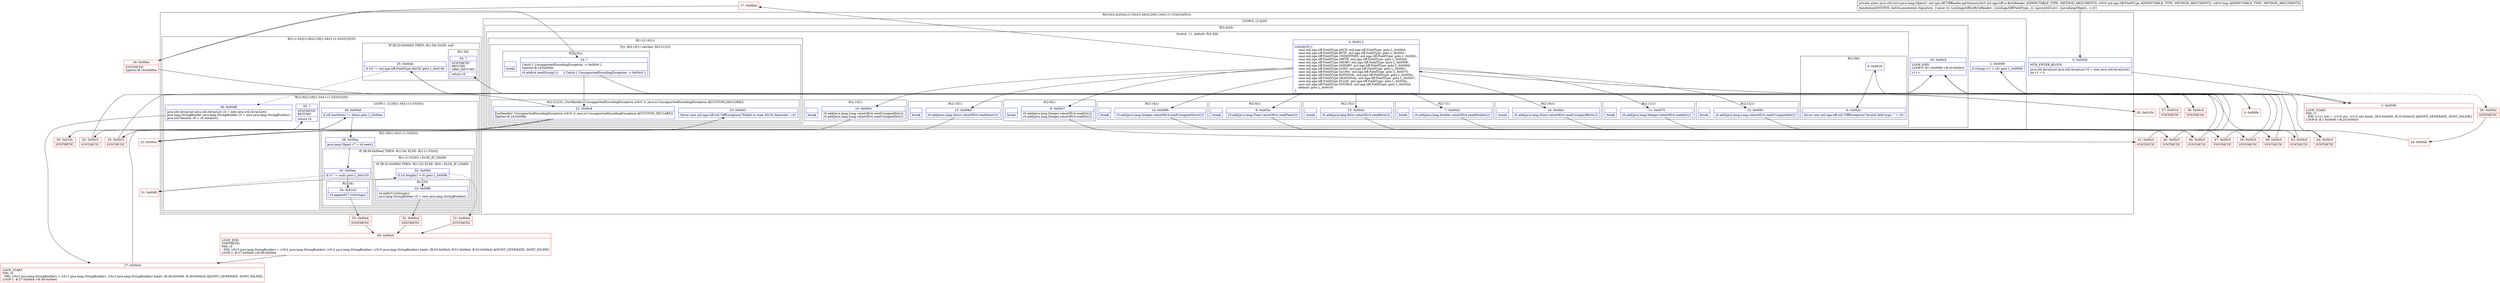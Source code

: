 digraph "CFG formil.nga.tiff.TiffReader.getValues(Lmil\/nga\/tiff\/io\/ByteReader;Lmil\/nga\/tiff\/FieldType;J)Ljava\/util\/List;" {
subgraph cluster_Region_1264493593 {
label = "R(3:0|(2:4|20)|(2:(1:54)|(3:26|(2:29|(1:34)(1:(1:33)(0)))|55)))";
node [shape=record,color=blue];
Node_0 [shape=record,label="{0\:\ 0x0000|MTH_ENTER_BLOCK\l|java.util.ArrayList java.util.ArrayList r0 = new java.util.ArrayList()\lint r1 = 0\l}"];
subgraph cluster_LoopRegion_742330482 {
label = "LOOP:0: (2:4|20)";
node [shape=record,color=blue];
Node_2 [shape=record,label="{2\:\ 0x0009|if (((long) r1) \< r6) goto L_0x000b\l}"];
subgraph cluster_Region_1737046038 {
label = "R(2:4|20)";
node [shape=record,color=blue];
subgraph cluster_SwitchRegion_717870929 {
label = "Switch: 11, default: R(2:5|6)";
node [shape=record,color=blue];
Node_4 [shape=record,label="{4\:\ 0x0013|switch(r5) \{\l    case mil.nga.tiff.FieldType.ASCII :mil.nga.tiff.FieldType: goto L_0x00bd;\l    case mil.nga.tiff.FieldType.BYTE :mil.nga.tiff.FieldType: goto L_0x00b1;\l    case mil.nga.tiff.FieldType.UNDEFINED :mil.nga.tiff.FieldType: goto L_0x00b1;\l    case mil.nga.tiff.FieldType.SBYTE :mil.nga.tiff.FieldType: goto L_0x00a5;\l    case mil.nga.tiff.FieldType.SHORT :mil.nga.tiff.FieldType: goto L_0x0099;\l    case mil.nga.tiff.FieldType.SSHORT :mil.nga.tiff.FieldType: goto L_0x008d;\l    case mil.nga.tiff.FieldType.LONG :mil.nga.tiff.FieldType: goto L_0x0081;\l    case mil.nga.tiff.FieldType.SLONG :mil.nga.tiff.FieldType: goto L_0x0075;\l    case mil.nga.tiff.FieldType.RATIONAL :mil.nga.tiff.FieldType: goto L_0x005e;\l    case mil.nga.tiff.FieldType.SRATIONAL :mil.nga.tiff.FieldType: goto L_0x0047;\l    case mil.nga.tiff.FieldType.FLOAT :mil.nga.tiff.FieldType: goto L_0x003a;\l    case mil.nga.tiff.FieldType.DOUBLE :mil.nga.tiff.FieldType: goto L_0x002d;\l    default: goto L_0x0016;\l\}\l}"];
subgraph cluster_Region_1809685727 {
label = "R(1:(2:19|1))";
node [shape=record,color=blue];
subgraph cluster_TryCatchRegion_952380253 {
label = "Try: R(2:19|1) catches: R(2:21|23)";
node [shape=record,color=blue];
subgraph cluster_Region_1923962036 {
label = "R(2:19|1)";
node [shape=record,color=blue];
Node_19 [shape=record,label="{19\:\ ?|Catch:\{ UnsupportedEncodingException \-\> 0x00c9 \}\lSplitter:B:18:0x00be\l|r0.add(r4.readString(1))     \/\/ Catch:\{ UnsupportedEncodingException \-\> 0x00c9 \}\l}"];
Node_InsnContainer_1791063346 [shape=record,label="{|break\l}"];
}
subgraph cluster_Region_240534628 {
label = "R(2:21|23) | ExcHandler: UnsupportedEncodingException (r4v5 'e' java.io.UnsupportedEncodingException A[CUSTOM_DECLARE])\l";
node [shape=record,color=blue];
Node_21 [shape=record,label="{21\:\ 0x00c9|ExcHandler: UnsupportedEncodingException (r4v5 'e' java.io.UnsupportedEncodingException A[CUSTOM_DECLARE])\lSplitter:B:18:0x00be\l}"];
Node_23 [shape=record,label="{23\:\ 0x00d1|throw new mil.nga.tiff.util.TiffException(\"Failed to read ASCII character\", r4)\l}"];
}
}
}
subgraph cluster_Region_1587942399 {
label = "R(2:16|1)";
node [shape=record,color=blue];
Node_16 [shape=record,label="{16\:\ 0x00b1|r0.add(java.lang.Short.valueOf(r4.readUnsignedByte()))\l}"];
Node_InsnContainer_157948437 [shape=record,label="{|break\l}"];
}
subgraph cluster_Region_1422200604 {
label = "R(2:15|1)";
node [shape=record,color=blue];
Node_15 [shape=record,label="{15\:\ 0x00a5|r0.add(java.lang.Byte.valueOf(r4.readByte()))\l}"];
Node_InsnContainer_283985574 [shape=record,label="{|break\l}"];
}
subgraph cluster_Region_1778718705 {
label = "R(2:14|1)";
node [shape=record,color=blue];
Node_14 [shape=record,label="{14\:\ 0x0099|r0.add(java.lang.Integer.valueOf(r4.readUnsignedShort()))\l}"];
Node_InsnContainer_1902430572 [shape=record,label="{|break\l}"];
}
subgraph cluster_Region_1922430705 {
label = "R(2:13|1)";
node [shape=record,color=blue];
Node_13 [shape=record,label="{13\:\ 0x008d|r0.add(java.lang.Short.valueOf(r4.readShort()))\l}"];
Node_InsnContainer_1303234112 [shape=record,label="{|break\l}"];
}
subgraph cluster_Region_482486967 {
label = "R(2:12|1)";
node [shape=record,color=blue];
Node_12 [shape=record,label="{12\:\ 0x0081|r0.add(java.lang.Long.valueOf(r4.readUnsignedInt()))\l}"];
Node_InsnContainer_340707154 [shape=record,label="{|break\l}"];
}
subgraph cluster_Region_1610841052 {
label = "R(2:11|1)";
node [shape=record,color=blue];
Node_11 [shape=record,label="{11\:\ 0x0075|r0.add(java.lang.Integer.valueOf(r4.readInt()))\l}"];
Node_InsnContainer_1860987659 [shape=record,label="{|break\l}"];
}
subgraph cluster_Region_578507442 {
label = "R(2:10|1)";
node [shape=record,color=blue];
Node_10 [shape=record,label="{10\:\ 0x005e|r0.add(java.lang.Long.valueOf(r4.readUnsignedInt()))\lr0.add(java.lang.Long.valueOf(r4.readUnsignedInt()))\l}"];
Node_InsnContainer_957669395 [shape=record,label="{|break\l}"];
}
subgraph cluster_Region_2139363954 {
label = "R(2:9|1)";
node [shape=record,color=blue];
Node_9 [shape=record,label="{9\:\ 0x0047|r0.add(java.lang.Integer.valueOf(r4.readInt()))\lr0.add(java.lang.Integer.valueOf(r4.readInt()))\l}"];
Node_InsnContainer_447262391 [shape=record,label="{|break\l}"];
}
subgraph cluster_Region_1914572967 {
label = "R(2:8|1)";
node [shape=record,color=blue];
Node_8 [shape=record,label="{8\:\ 0x003a|r0.add(java.lang.Float.valueOf(r4.readFloat()))\l}"];
Node_InsnContainer_2025758439 [shape=record,label="{|break\l}"];
}
subgraph cluster_Region_163076259 {
label = "R(2:7|1)";
node [shape=record,color=blue];
Node_7 [shape=record,label="{7\:\ 0x002d|r0.add(java.lang.Double.valueOf(r4.readDouble()))\l}"];
Node_InsnContainer_1963394760 [shape=record,label="{|break\l}"];
}
subgraph cluster_Region_1796043779 {
label = "R(2:5|6)";
node [shape=record,color=blue];
Node_5 [shape=record,label="{5\:\ 0x0016}"];
Node_6 [shape=record,label="{6\:\ 0x002c|throw new mil.nga.tiff.util.TiffException(\"Invalid field type: \" + r5)\l}"];
}
}
Node_20 [shape=record,label="{20\:\ 0x00c5|LOOP_END\lLOOP:0: B:1:0x0006\-\>B:20:0x00c5\l|r1++\l}"];
}
}
subgraph cluster_Region_873439939 {
label = "R(2:(1:54)|(3:26|(2:29|(1:34)(1:(1:33)(0)))|55))";
node [shape=record,color=blue];
subgraph cluster_IfRegion_944392963 {
label = "IF [B:25:0x00d4] THEN: R(1:54) ELSE: null";
node [shape=record,color=blue];
Node_25 [shape=record,label="{25\:\ 0x00d4|if (r5 != mil.nga.tiff.FieldType.ASCII) goto L_0x010b\l}"];
subgraph cluster_Region_1898870244 {
label = "R(1:54)";
node [shape=record,color=blue];
Node_54 [shape=record,label="{54\:\ ?|SYNTHETIC\lRETURN\lORIG_RETURN\l|return r0\l}"];
}
}
subgraph cluster_Region_774284857 {
label = "R(3:26|(2:29|(1:34)(1:(1:33)(0)))|55)";
node [shape=record,color=blue];
Node_26 [shape=record,label="{26\:\ 0x00d6|java.util.ArrayList java.util.ArrayList r4 = new java.util.ArrayList()\ljava.lang.StringBuilder java.lang.StringBuilder r5 = new java.lang.StringBuilder()\ljava.util.Iterator r6 = r0.iterator()\l}"];
subgraph cluster_LoopRegion_1974877060 {
label = "LOOP:1: (2:29|(1:34)(1:(1:33)(0)))";
node [shape=record,color=blue];
Node_28 [shape=record,label="{28\:\ 0x00e8|if (r6.hasNext() != false) goto L_0x00ea\l}"];
subgraph cluster_Region_1973150813 {
label = "R(2:29|(1:34)(1:(1:33)(0)))";
node [shape=record,color=blue];
Node_29 [shape=record,label="{29\:\ 0x00ea|java.lang.Object r7 = r6.next()\l}"];
subgraph cluster_IfRegion_1019955607 {
label = "IF [B:30:0x00ee] THEN: R(1:34) ELSE: R(1:(1:33)(0))";
node [shape=record,color=blue];
Node_30 [shape=record,label="{30\:\ 0x00ee|if (r7 != null) goto L_0x0103\l}"];
subgraph cluster_Region_2114360736 {
label = "R(1:34)";
node [shape=record,color=blue];
Node_34 [shape=record,label="{34\:\ 0x0103|r5.append(r7.toString())\l}"];
}
subgraph cluster_Region_1454575454 {
label = "R(1:(1:33)(0)) | ELSE_IF_CHAIN\l";
node [shape=record,color=blue];
subgraph cluster_IfRegion_720283282 {
label = "IF [B:32:0x00f4] THEN: R(1:33) ELSE: R(0) | ELSE_IF_CHAIN\l";
node [shape=record,color=blue];
Node_32 [shape=record,label="{32\:\ 0x00f4|if (r5.length() \> 0) goto L_0x00f6\l}"];
subgraph cluster_Region_1695211606 {
label = "R(1:33)";
node [shape=record,color=blue];
Node_33 [shape=record,label="{33\:\ 0x00f6|r4.add(r5.toString())\ljava.lang.StringBuilder r5 = new java.lang.StringBuilder()\l}"];
}
subgraph cluster_Region_312308759 {
label = "R(0)";
node [shape=record,color=blue];
}
}
}
}
}
}
Node_55 [shape=record,label="{55\:\ ?|SYNTHETIC\lRETURN\l|return r4\l}"];
}
}
}
subgraph cluster_Region_240534628 {
label = "R(2:21|23) | ExcHandler: UnsupportedEncodingException (r4v5 'e' java.io.UnsupportedEncodingException A[CUSTOM_DECLARE])\l";
node [shape=record,color=blue];
Node_21 [shape=record,label="{21\:\ 0x00c9|ExcHandler: UnsupportedEncodingException (r4v5 'e' java.io.UnsupportedEncodingException A[CUSTOM_DECLARE])\lSplitter:B:18:0x00be\l}"];
Node_23 [shape=record,label="{23\:\ 0x00d1|throw new mil.nga.tiff.util.TiffException(\"Failed to read ASCII character\", r4)\l}"];
}
Node_1 [shape=record,color=red,label="{1\:\ 0x0006|LOOP_START\lPHI: r1 \l  PHI: (r1v1 int) = (r1v0 int), (r1v2 int) binds: [B:0:0x0000, B:20:0x00c5] A[DONT_GENERATE, DONT_INLINE]\lLOOP:0: B:1:0x0006\-\>B:20:0x00c5\l}"];
Node_3 [shape=record,color=red,label="{3\:\ 0x000b}"];
Node_17 [shape=record,color=red,label="{17\:\ 0x00bd}"];
Node_18 [shape=record,color=red,label="{18\:\ 0x00be|SYNTHETIC\lSplitter:B:18:0x00be\l}"];
Node_22 [shape=record,color=red,label="{22\:\ 0x00ca}"];
Node_24 [shape=record,color=red,label="{24\:\ 0x00d2}"];
Node_27 [shape=record,color=red,label="{27\:\ 0x00e4|LOOP_START\lPHI: r5 \l  PHI: (r5v2 java.lang.StringBuilder) = (r5v1 java.lang.StringBuilder), (r5v3 java.lang.StringBuilder) binds: [B:26:0x00d6, B:49:0x00e4] A[DONT_GENERATE, DONT_INLINE]\lLOOP:1: B:27:0x00e4\-\>B:49:0x00e4\l}"];
Node_31 [shape=record,color=red,label="{31\:\ 0x00f0}"];
Node_35 [shape=record,color=red,label="{35\:\ 0x010b}"];
Node_36 [shape=record,color=red,label="{36\:\ 0x00d2|SYNTHETIC\l}"];
Node_37 [shape=record,color=red,label="{37\:\ 0x0016|SYNTHETIC\l}"];
Node_38 [shape=record,color=red,label="{38\:\ 0x00c5|SYNTHETIC\l}"];
Node_39 [shape=record,color=red,label="{39\:\ 0x00c5|SYNTHETIC\l}"];
Node_40 [shape=record,color=red,label="{40\:\ 0x00c5|SYNTHETIC\l}"];
Node_41 [shape=record,color=red,label="{41\:\ 0x00c5|SYNTHETIC\l}"];
Node_42 [shape=record,color=red,label="{42\:\ 0x00c5|SYNTHETIC\l}"];
Node_43 [shape=record,color=red,label="{43\:\ 0x00c5|SYNTHETIC\l}"];
Node_44 [shape=record,color=red,label="{44\:\ 0x00c5|SYNTHETIC\l}"];
Node_45 [shape=record,color=red,label="{45\:\ 0x00c5|SYNTHETIC\l}"];
Node_46 [shape=record,color=red,label="{46\:\ 0x00c5|SYNTHETIC\l}"];
Node_47 [shape=record,color=red,label="{47\:\ 0x00c5|SYNTHETIC\l}"];
Node_48 [shape=record,color=red,label="{48\:\ 0x00c5|SYNTHETIC\l}"];
Node_49 [shape=record,color=red,label="{49\:\ 0x00e4|LOOP_END\lSYNTHETIC\lPHI: r5 \l  PHI: (r5v3 java.lang.StringBuilder) = (r5v2 java.lang.StringBuilder), (r5v2 java.lang.StringBuilder), (r5v5 java.lang.StringBuilder) binds: [B:53:0x00e4, B:51:0x00e4, B:52:0x00e4] A[DONT_GENERATE, DONT_INLINE]\lLOOP:1: B:27:0x00e4\-\>B:49:0x00e4\l}"];
Node_50 [shape=record,color=red,label="{50\:\ 0x010c|SYNTHETIC\l}"];
Node_51 [shape=record,color=red,label="{51\:\ 0x00e4|SYNTHETIC\l}"];
Node_52 [shape=record,color=red,label="{52\:\ 0x00e4|SYNTHETIC\l}"];
Node_53 [shape=record,color=red,label="{53\:\ 0x00e4|SYNTHETIC\l}"];
MethodNode[shape=record,label="{private static java.util.List\<java.lang.Object\> mil.nga.tiff.TiffReader.getValues((r4v0 mil.nga.tiff.io.ByteReader A[IMMUTABLE_TYPE, METHOD_ARGUMENT]), (r5v0 mil.nga.tiff.FieldType A[IMMUTABLE_TYPE, METHOD_ARGUMENT]), (r6v0 long A[IMMUTABLE_TYPE, METHOD_ARGUMENT]))  | Annotation[SYSTEM, dalvik.annotation.Signature, \{value=[(, Lmil\/nga\/tiff\/io\/ByteReader;, Lmil\/nga\/tiff\/FieldType;, J), Ljava\/util\/List\<, Ljava\/lang\/Object;, \>;]\}]\l}"];
MethodNode -> Node_0;
Node_0 -> Node_1;
Node_2 -> Node_3;
Node_2 -> Node_36[style=dashed];
Node_4 -> Node_7;
Node_4 -> Node_8;
Node_4 -> Node_9;
Node_4 -> Node_10;
Node_4 -> Node_11;
Node_4 -> Node_12;
Node_4 -> Node_13;
Node_4 -> Node_14;
Node_4 -> Node_15;
Node_4 -> Node_16;
Node_4 -> Node_17;
Node_4 -> Node_37;
Node_19 -> Node_21;
Node_19 -> Node_38;
Node_21 -> Node_22;
Node_16 -> Node_48;
Node_15 -> Node_47;
Node_14 -> Node_46;
Node_13 -> Node_45;
Node_12 -> Node_44;
Node_11 -> Node_43;
Node_10 -> Node_42;
Node_9 -> Node_41;
Node_8 -> Node_40;
Node_7 -> Node_39;
Node_5 -> Node_6;
Node_20 -> Node_1;
Node_25 -> Node_26[style=dashed];
Node_25 -> Node_35;
Node_26 -> Node_27;
Node_28 -> Node_29;
Node_28 -> Node_50[style=dashed];
Node_29 -> Node_30;
Node_30 -> Node_31[style=dashed];
Node_30 -> Node_34;
Node_34 -> Node_53;
Node_32 -> Node_33;
Node_32 -> Node_51[style=dashed];
Node_33 -> Node_52;
Node_21 -> Node_22;
Node_1 -> Node_2;
Node_3 -> Node_4;
Node_17 -> Node_18;
Node_18 -> Node_19;
Node_18 -> Node_21;
Node_22 -> Node_23;
Node_24 -> Node_25;
Node_27 -> Node_28;
Node_31 -> Node_32;
Node_35 -> Node_54;
Node_36 -> Node_24;
Node_37 -> Node_5;
Node_38 -> Node_20;
Node_39 -> Node_20;
Node_40 -> Node_20;
Node_41 -> Node_20;
Node_42 -> Node_20;
Node_43 -> Node_20;
Node_44 -> Node_20;
Node_45 -> Node_20;
Node_46 -> Node_20;
Node_47 -> Node_20;
Node_48 -> Node_20;
Node_49 -> Node_27;
Node_50 -> Node_55;
Node_51 -> Node_49;
Node_52 -> Node_49;
Node_53 -> Node_49;
}


